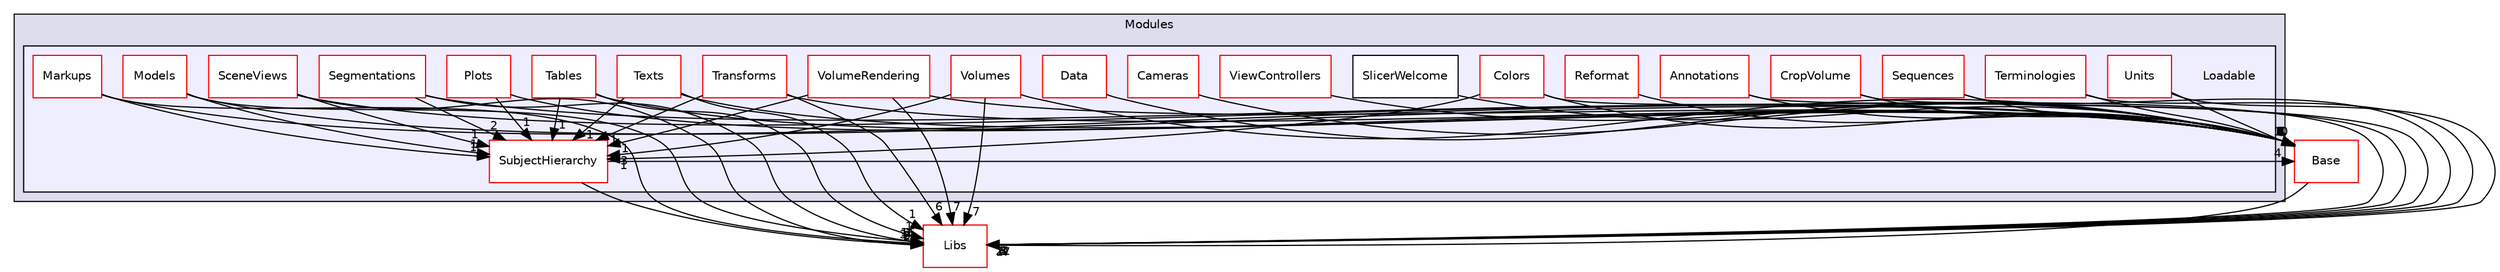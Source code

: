 digraph "Modules/Loadable" {
  bgcolor=transparent;
  compound=true
  node [ fontsize="10", fontname="Helvetica"];
  edge [ labelfontsize="10", labelfontname="Helvetica"];
  subgraph clusterdir_f2541a3b18981391fa76fac5599e978a {
    graph [ bgcolor="#ddddee", pencolor="black", label="Modules" fontname="Helvetica", fontsize="10", URL="dir_f2541a3b18981391fa76fac5599e978a.html"]
  subgraph clusterdir_d01fdafe93af837a1755aeb3a6390699 {
    graph [ bgcolor="#eeeeff", pencolor="black", label="" URL="dir_d01fdafe93af837a1755aeb3a6390699.html"];
    dir_d01fdafe93af837a1755aeb3a6390699 [shape=plaintext label="Loadable"];
    dir_33469fef11d3340de8339576113f1ab0 [shape=box label="Annotations" color="red" fillcolor="white" style="filled" URL="dir_33469fef11d3340de8339576113f1ab0.html"];
    dir_f6ef0237751192c250b490ce2141bdaf [shape=box label="Cameras" color="red" fillcolor="white" style="filled" URL="dir_f6ef0237751192c250b490ce2141bdaf.html"];
    dir_9c5afd8681310699e8cf6f6b0b2a88d7 [shape=box label="Colors" color="red" fillcolor="white" style="filled" URL="dir_9c5afd8681310699e8cf6f6b0b2a88d7.html"];
    dir_011db50135ddf738fe8317a1ee8e535a [shape=box label="CropVolume" color="red" fillcolor="white" style="filled" URL="dir_011db50135ddf738fe8317a1ee8e535a.html"];
    dir_dc1ce9bdf42e78508f497e37ae00e6c2 [shape=box label="Data" color="red" fillcolor="white" style="filled" URL="dir_dc1ce9bdf42e78508f497e37ae00e6c2.html"];
    dir_1a96155338796d57dab45a56648f1a28 [shape=box label="Markups" color="red" fillcolor="white" style="filled" URL="dir_1a96155338796d57dab45a56648f1a28.html"];
    dir_ac4da216990a9f35123be91a72e68ccb [shape=box label="Models" color="red" fillcolor="white" style="filled" URL="dir_ac4da216990a9f35123be91a72e68ccb.html"];
    dir_f58a126368aaa89a5668c0363c66e20a [shape=box label="Plots" color="red" fillcolor="white" style="filled" URL="dir_f58a126368aaa89a5668c0363c66e20a.html"];
    dir_8e2e60466f9792eb510e8ee004fa13f9 [shape=box label="Reformat" color="red" fillcolor="white" style="filled" URL="dir_8e2e60466f9792eb510e8ee004fa13f9.html"];
    dir_2921f6b5e1ce8b017d145ba5f6d36ad5 [shape=box label="SceneViews" color="red" fillcolor="white" style="filled" URL="dir_2921f6b5e1ce8b017d145ba5f6d36ad5.html"];
    dir_187d697300c25905e127e5518a1a6fd6 [shape=box label="Segmentations" color="red" fillcolor="white" style="filled" URL="dir_187d697300c25905e127e5518a1a6fd6.html"];
    dir_6ff3b501f1839603ea5ebc3f58bd5b37 [shape=box label="Sequences" color="red" fillcolor="white" style="filled" URL="dir_6ff3b501f1839603ea5ebc3f58bd5b37.html"];
    dir_4e053e445dde17bab94de5c88392d3f4 [shape=box label="SlicerWelcome" color="black" fillcolor="white" style="filled" URL="dir_4e053e445dde17bab94de5c88392d3f4.html"];
    dir_1694c2d71873d62d036e188d77c435ae [shape=box label="SubjectHierarchy" color="red" fillcolor="white" style="filled" URL="dir_1694c2d71873d62d036e188d77c435ae.html"];
    dir_bebbec89bc1e5b9710ed55c1d639a8a4 [shape=box label="Tables" color="red" fillcolor="white" style="filled" URL="dir_bebbec89bc1e5b9710ed55c1d639a8a4.html"];
    dir_c20d4ae2fd1614eda006ead50cca913b [shape=box label="Terminologies" color="red" fillcolor="white" style="filled" URL="dir_c20d4ae2fd1614eda006ead50cca913b.html"];
    dir_13918dad65a795796d107b8145bf0d92 [shape=box label="Texts" color="red" fillcolor="white" style="filled" URL="dir_13918dad65a795796d107b8145bf0d92.html"];
    dir_cc2e4217dca79d6eba6fbfb5540b4203 [shape=box label="Transforms" color="red" fillcolor="white" style="filled" URL="dir_cc2e4217dca79d6eba6fbfb5540b4203.html"];
    dir_cc14197804a1820deb60c1c3bde5e692 [shape=box label="Units" color="red" fillcolor="white" style="filled" URL="dir_cc14197804a1820deb60c1c3bde5e692.html"];
    dir_6cdc3c74e083111fb607294ead4c4ca9 [shape=box label="ViewControllers" color="red" fillcolor="white" style="filled" URL="dir_6cdc3c74e083111fb607294ead4c4ca9.html"];
    dir_c12f7f1f51823e34c0f7350e4103bbbd [shape=box label="VolumeRendering" color="red" fillcolor="white" style="filled" URL="dir_c12f7f1f51823e34c0f7350e4103bbbd.html"];
    dir_7e66b5ba9bf1f6ef143fe0ed8fb244d9 [shape=box label="Volumes" color="red" fillcolor="white" style="filled" URL="dir_7e66b5ba9bf1f6ef143fe0ed8fb244d9.html"];
  }
  }
  dir_6e6cb9563333489fde7459b1f95e59a5 [shape=box label="Libs" color="red" URL="dir_6e6cb9563333489fde7459b1f95e59a5.html"];
  dir_628593db0cdce5a76fb85526ae5aa762 [shape=box label="Base" color="red" URL="dir_628593db0cdce5a76fb85526ae5aa762.html"];
  dir_f58a126368aaa89a5668c0363c66e20a->dir_628593db0cdce5a76fb85526ae5aa762 [headlabel="3", labeldistance=1.5 headhref="dir_000081_000002.html"];
  dir_f58a126368aaa89a5668c0363c66e20a->dir_1694c2d71873d62d036e188d77c435ae [headlabel="1", labeldistance=1.5 headhref="dir_000081_000107.html"];
  dir_4e053e445dde17bab94de5c88392d3f4->dir_628593db0cdce5a76fb85526ae5aa762 [headlabel="2", labeldistance=1.5 headhref="dir_000106_000002.html"];
  dir_33469fef11d3340de8339576113f1ab0->dir_6e6cb9563333489fde7459b1f95e59a5 [headlabel="21", labeldistance=1.5 headhref="dir_000044_000014.html"];
  dir_33469fef11d3340de8339576113f1ab0->dir_628593db0cdce5a76fb85526ae5aa762 [headlabel="7", labeldistance=1.5 headhref="dir_000044_000002.html"];
  dir_011db50135ddf738fe8317a1ee8e535a->dir_6e6cb9563333489fde7459b1f95e59a5 [headlabel="3", labeldistance=1.5 headhref="dir_000063_000014.html"];
  dir_011db50135ddf738fe8317a1ee8e535a->dir_628593db0cdce5a76fb85526ae5aa762 [headlabel="3", labeldistance=1.5 headhref="dir_000063_000002.html"];
  dir_1a96155338796d57dab45a56648f1a28->dir_6e6cb9563333489fde7459b1f95e59a5 [headlabel="34", labeldistance=1.5 headhref="dir_000068_000014.html"];
  dir_1a96155338796d57dab45a56648f1a28->dir_628593db0cdce5a76fb85526ae5aa762 [headlabel="8", labeldistance=1.5 headhref="dir_000068_000002.html"];
  dir_1a96155338796d57dab45a56648f1a28->dir_1694c2d71873d62d036e188d77c435ae [headlabel="1", labeldistance=1.5 headhref="dir_000068_000107.html"];
  dir_6cdc3c74e083111fb607294ead4c4ca9->dir_628593db0cdce5a76fb85526ae5aa762 [headlabel="3", labeldistance=1.5 headhref="dir_000133_000002.html"];
  dir_9c5afd8681310699e8cf6f6b0b2a88d7->dir_6e6cb9563333489fde7459b1f95e59a5 [headlabel="4", labeldistance=1.5 headhref="dir_000055_000014.html"];
  dir_9c5afd8681310699e8cf6f6b0b2a88d7->dir_628593db0cdce5a76fb85526ae5aa762 [headlabel="3", labeldistance=1.5 headhref="dir_000055_000002.html"];
  dir_9c5afd8681310699e8cf6f6b0b2a88d7->dir_1694c2d71873d62d036e188d77c435ae [headlabel="1", labeldistance=1.5 headhref="dir_000055_000107.html"];
  dir_f6ef0237751192c250b490ce2141bdaf->dir_628593db0cdce5a76fb85526ae5aa762 [headlabel="3", labeldistance=1.5 headhref="dir_000053_000002.html"];
  dir_c20d4ae2fd1614eda006ead50cca913b->dir_6e6cb9563333489fde7459b1f95e59a5 [headlabel="3", labeldistance=1.5 headhref="dir_000114_000014.html"];
  dir_c20d4ae2fd1614eda006ead50cca913b->dir_628593db0cdce5a76fb85526ae5aa762 [headlabel="4", labeldistance=1.5 headhref="dir_000114_000002.html"];
  dir_8e2e60466f9792eb510e8ee004fa13f9->dir_628593db0cdce5a76fb85526ae5aa762 [headlabel="3", labeldistance=1.5 headhref="dir_000086_000002.html"];
  dir_bebbec89bc1e5b9710ed55c1d639a8a4->dir_6e6cb9563333489fde7459b1f95e59a5 [headlabel="1", labeldistance=1.5 headhref="dir_000029_000014.html"];
  dir_bebbec89bc1e5b9710ed55c1d639a8a4->dir_628593db0cdce5a76fb85526ae5aa762 [headlabel="5", labeldistance=1.5 headhref="dir_000029_000002.html"];
  dir_bebbec89bc1e5b9710ed55c1d639a8a4->dir_1694c2d71873d62d036e188d77c435ae [headlabel="1", labeldistance=1.5 headhref="dir_000029_000107.html"];
  dir_187d697300c25905e127e5518a1a6fd6->dir_6e6cb9563333489fde7459b1f95e59a5 [headlabel="16", labeldistance=1.5 headhref="dir_000092_000014.html"];
  dir_187d697300c25905e127e5518a1a6fd6->dir_628593db0cdce5a76fb85526ae5aa762 [headlabel="7", labeldistance=1.5 headhref="dir_000092_000002.html"];
  dir_187d697300c25905e127e5518a1a6fd6->dir_1694c2d71873d62d036e188d77c435ae [headlabel="2", labeldistance=1.5 headhref="dir_000092_000107.html"];
  dir_dc1ce9bdf42e78508f497e37ae00e6c2->dir_628593db0cdce5a76fb85526ae5aa762 [headlabel="6", labeldistance=1.5 headhref="dir_000066_000002.html"];
  dir_ac4da216990a9f35123be91a72e68ccb->dir_6e6cb9563333489fde7459b1f95e59a5 [headlabel="3", labeldistance=1.5 headhref="dir_000076_000014.html"];
  dir_ac4da216990a9f35123be91a72e68ccb->dir_628593db0cdce5a76fb85526ae5aa762 [headlabel="5", labeldistance=1.5 headhref="dir_000076_000002.html"];
  dir_ac4da216990a9f35123be91a72e68ccb->dir_1694c2d71873d62d036e188d77c435ae [headlabel="1", labeldistance=1.5 headhref="dir_000076_000107.html"];
  dir_7e66b5ba9bf1f6ef143fe0ed8fb244d9->dir_6e6cb9563333489fde7459b1f95e59a5 [headlabel="7", labeldistance=1.5 headhref="dir_000142_000014.html"];
  dir_7e66b5ba9bf1f6ef143fe0ed8fb244d9->dir_628593db0cdce5a76fb85526ae5aa762 [headlabel="10", labeldistance=1.5 headhref="dir_000142_000002.html"];
  dir_7e66b5ba9bf1f6ef143fe0ed8fb244d9->dir_1694c2d71873d62d036e188d77c435ae [headlabel="3", labeldistance=1.5 headhref="dir_000142_000107.html"];
  dir_cc14197804a1820deb60c1c3bde5e692->dir_6e6cb9563333489fde7459b1f95e59a5 [headlabel="2", labeldistance=1.5 headhref="dir_000129_000014.html"];
  dir_cc14197804a1820deb60c1c3bde5e692->dir_628593db0cdce5a76fb85526ae5aa762 [headlabel="1", labeldistance=1.5 headhref="dir_000129_000002.html"];
  dir_628593db0cdce5a76fb85526ae5aa762->dir_6e6cb9563333489fde7459b1f95e59a5 [headlabel="17", labeldistance=1.5 headhref="dir_000002_000014.html"];
  dir_13918dad65a795796d107b8145bf0d92->dir_6e6cb9563333489fde7459b1f95e59a5 [headlabel="1", labeldistance=1.5 headhref="dir_000118_000014.html"];
  dir_13918dad65a795796d107b8145bf0d92->dir_628593db0cdce5a76fb85526ae5aa762 [headlabel="5", labeldistance=1.5 headhref="dir_000118_000002.html"];
  dir_13918dad65a795796d107b8145bf0d92->dir_1694c2d71873d62d036e188d77c435ae [headlabel="1", labeldistance=1.5 headhref="dir_000118_000107.html"];
  dir_c12f7f1f51823e34c0f7350e4103bbbd->dir_6e6cb9563333489fde7459b1f95e59a5 [headlabel="7", labeldistance=1.5 headhref="dir_000135_000014.html"];
  dir_c12f7f1f51823e34c0f7350e4103bbbd->dir_628593db0cdce5a76fb85526ae5aa762 [headlabel="6", labeldistance=1.5 headhref="dir_000135_000002.html"];
  dir_c12f7f1f51823e34c0f7350e4103bbbd->dir_1694c2d71873d62d036e188d77c435ae [headlabel="1", labeldistance=1.5 headhref="dir_000135_000107.html"];
  dir_1694c2d71873d62d036e188d77c435ae->dir_6e6cb9563333489fde7459b1f95e59a5 [headlabel="6", labeldistance=1.5 headhref="dir_000107_000014.html"];
  dir_1694c2d71873d62d036e188d77c435ae->dir_628593db0cdce5a76fb85526ae5aa762 [headlabel="4", labeldistance=1.5 headhref="dir_000107_000002.html"];
  dir_cc2e4217dca79d6eba6fbfb5540b4203->dir_6e6cb9563333489fde7459b1f95e59a5 [headlabel="6", labeldistance=1.5 headhref="dir_000123_000014.html"];
  dir_cc2e4217dca79d6eba6fbfb5540b4203->dir_628593db0cdce5a76fb85526ae5aa762 [headlabel="4", labeldistance=1.5 headhref="dir_000123_000002.html"];
  dir_cc2e4217dca79d6eba6fbfb5540b4203->dir_1694c2d71873d62d036e188d77c435ae [headlabel="1", labeldistance=1.5 headhref="dir_000123_000107.html"];
  dir_2921f6b5e1ce8b017d145ba5f6d36ad5->dir_6e6cb9563333489fde7459b1f95e59a5 [headlabel="2", labeldistance=1.5 headhref="dir_000088_000014.html"];
  dir_2921f6b5e1ce8b017d145ba5f6d36ad5->dir_628593db0cdce5a76fb85526ae5aa762 [headlabel="4", labeldistance=1.5 headhref="dir_000088_000002.html"];
  dir_2921f6b5e1ce8b017d145ba5f6d36ad5->dir_1694c2d71873d62d036e188d77c435ae [headlabel="1", labeldistance=1.5 headhref="dir_000088_000107.html"];
  dir_6ff3b501f1839603ea5ebc3f58bd5b37->dir_6e6cb9563333489fde7459b1f95e59a5 [headlabel="5", labeldistance=1.5 headhref="dir_000101_000014.html"];
  dir_6ff3b501f1839603ea5ebc3f58bd5b37->dir_628593db0cdce5a76fb85526ae5aa762 [headlabel="4", labeldistance=1.5 headhref="dir_000101_000002.html"];
}
